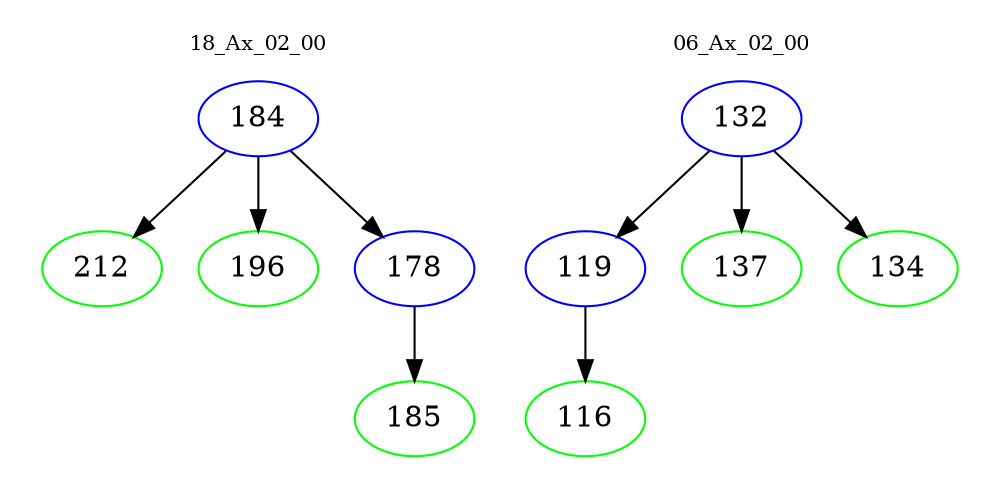digraph{
subgraph cluster_0 {
color = white
label = "18_Ax_02_00";
fontsize=10;
T0_184 [label="184", color="blue"]
T0_184 -> T0_212 [color="black"]
T0_212 [label="212", color="green"]
T0_184 -> T0_196 [color="black"]
T0_196 [label="196", color="green"]
T0_184 -> T0_178 [color="black"]
T0_178 [label="178", color="blue"]
T0_178 -> T0_185 [color="black"]
T0_185 [label="185", color="green"]
}
subgraph cluster_1 {
color = white
label = "06_Ax_02_00";
fontsize=10;
T1_132 [label="132", color="blue"]
T1_132 -> T1_119 [color="black"]
T1_119 [label="119", color="blue"]
T1_119 -> T1_116 [color="black"]
T1_116 [label="116", color="green"]
T1_132 -> T1_137 [color="black"]
T1_137 [label="137", color="green"]
T1_132 -> T1_134 [color="black"]
T1_134 [label="134", color="green"]
}
}
